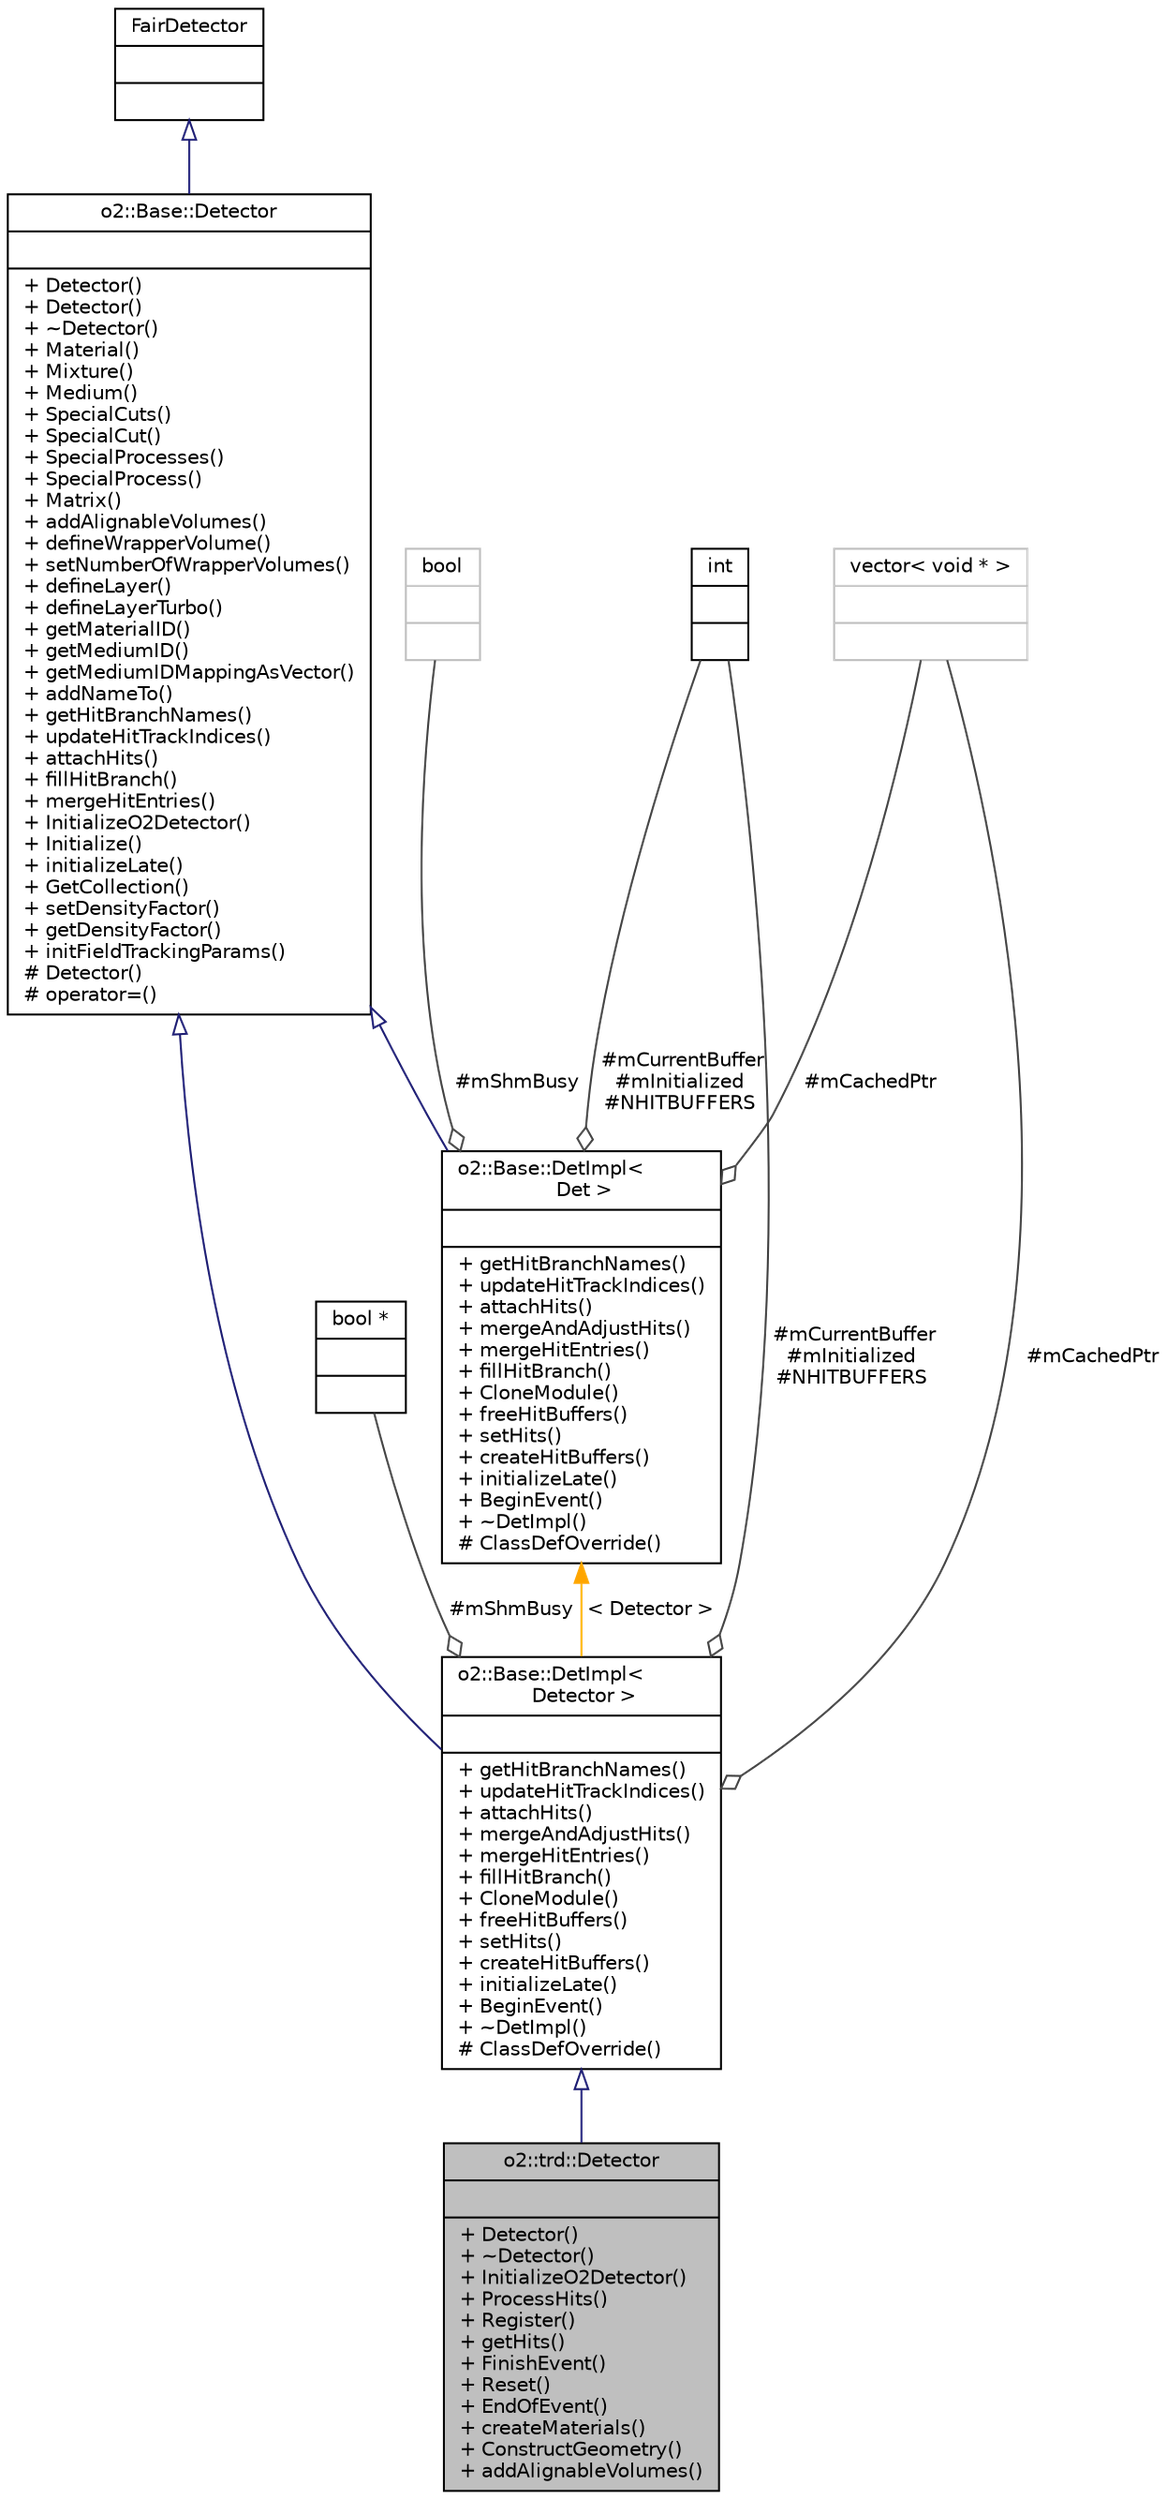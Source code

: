 digraph "o2::trd::Detector"
{
 // INTERACTIVE_SVG=YES
  bgcolor="transparent";
  edge [fontname="Helvetica",fontsize="10",labelfontname="Helvetica",labelfontsize="10"];
  node [fontname="Helvetica",fontsize="10",shape=record];
  Node1 [label="{o2::trd::Detector\n||+ Detector()\l+ ~Detector()\l+ InitializeO2Detector()\l+ ProcessHits()\l+ Register()\l+ getHits()\l+ FinishEvent()\l+ Reset()\l+ EndOfEvent()\l+ createMaterials()\l+ ConstructGeometry()\l+ addAlignableVolumes()\l}",height=0.2,width=0.4,color="black", fillcolor="grey75", style="filled" fontcolor="black"];
  Node2 -> Node1 [dir="back",color="midnightblue",fontsize="10",style="solid",arrowtail="onormal",fontname="Helvetica"];
  Node2 [label="{o2::Base::DetImpl\<\l Detector \>\n||+ getHitBranchNames()\l+ updateHitTrackIndices()\l+ attachHits()\l+ mergeAndAdjustHits()\l+ mergeHitEntries()\l+ fillHitBranch()\l+ CloneModule()\l+ freeHitBuffers()\l+ setHits()\l+ createHitBuffers()\l+ initializeLate()\l+ BeginEvent()\l+ ~DetImpl()\l# ClassDefOverride()\l}",height=0.2,width=0.4,color="black",URL="$d4/d8a/classo2_1_1Base_1_1DetImpl.html"];
  Node3 -> Node2 [dir="back",color="midnightblue",fontsize="10",style="solid",arrowtail="onormal",fontname="Helvetica"];
  Node3 [label="{o2::Base::Detector\n||+ Detector()\l+ Detector()\l+ ~Detector()\l+ Material()\l+ Mixture()\l+ Medium()\l+ SpecialCuts()\l+ SpecialCut()\l+ SpecialProcesses()\l+ SpecialProcess()\l+ Matrix()\l+ addAlignableVolumes()\l+ defineWrapperVolume()\l+ setNumberOfWrapperVolumes()\l+ defineLayer()\l+ defineLayerTurbo()\l+ getMaterialID()\l+ getMediumID()\l+ getMediumIDMappingAsVector()\l+ addNameTo()\l+ getHitBranchNames()\l+ updateHitTrackIndices()\l+ attachHits()\l+ fillHitBranch()\l+ mergeHitEntries()\l+ InitializeO2Detector()\l+ Initialize()\l+ initializeLate()\l+ GetCollection()\l+ setDensityFactor()\l+ getDensityFactor()\l+ initFieldTrackingParams()\l# Detector()\l# operator=()\l}",height=0.2,width=0.4,color="black",URL="$d7/d02/classo2_1_1Base_1_1Detector.html"];
  Node4 -> Node3 [dir="back",color="midnightblue",fontsize="10",style="solid",arrowtail="onormal",fontname="Helvetica"];
  Node4 [label="{FairDetector\n||}",height=0.2,width=0.4,color="black",URL="$d6/d0c/classFairDetector.html"];
  Node5 -> Node2 [color="grey25",fontsize="10",style="solid",label=" #mShmBusy" ,arrowhead="odiamond",fontname="Helvetica"];
  Node5 [label="{bool *\n||}",height=0.2,width=0.4,color="black",URL="$d9/db1/classbool_01_5.html"];
  Node6 -> Node2 [color="grey25",fontsize="10",style="solid",label=" #mCachedPtr" ,arrowhead="odiamond",fontname="Helvetica"];
  Node6 [label="{vector\< void * \>\n||}",height=0.2,width=0.4,color="grey75"];
  Node7 -> Node2 [color="grey25",fontsize="10",style="solid",label=" #mCurrentBuffer\n#mInitialized\n#NHITBUFFERS" ,arrowhead="odiamond",fontname="Helvetica"];
  Node7 [label="{int\n||}",height=0.2,width=0.4,color="black",URL="$d1/da0/classint.html"];
  Node8 -> Node2 [dir="back",color="orange",fontsize="10",style="solid",label=" \< Detector \>" ,fontname="Helvetica"];
  Node8 [label="{o2::Base::DetImpl\<\l Det \>\n||+ getHitBranchNames()\l+ updateHitTrackIndices()\l+ attachHits()\l+ mergeAndAdjustHits()\l+ mergeHitEntries()\l+ fillHitBranch()\l+ CloneModule()\l+ freeHitBuffers()\l+ setHits()\l+ createHitBuffers()\l+ initializeLate()\l+ BeginEvent()\l+ ~DetImpl()\l# ClassDefOverride()\l}",height=0.2,width=0.4,color="black",URL="$d4/d8a/classo2_1_1Base_1_1DetImpl.html"];
  Node3 -> Node8 [dir="back",color="midnightblue",fontsize="10",style="solid",arrowtail="onormal",fontname="Helvetica"];
  Node6 -> Node8 [color="grey25",fontsize="10",style="solid",label=" #mCachedPtr" ,arrowhead="odiamond",fontname="Helvetica"];
  Node7 -> Node8 [color="grey25",fontsize="10",style="solid",label=" #mCurrentBuffer\n#mInitialized\n#NHITBUFFERS" ,arrowhead="odiamond",fontname="Helvetica"];
  Node9 -> Node8 [color="grey25",fontsize="10",style="solid",label=" #mShmBusy" ,arrowhead="odiamond",fontname="Helvetica"];
  Node9 [label="{bool\n||}",height=0.2,width=0.4,color="grey75"];
}
